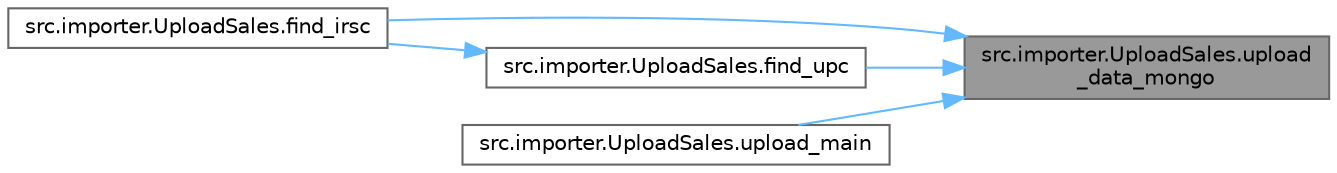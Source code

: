 digraph "src.importer.UploadSales.upload_data_mongo"
{
 // LATEX_PDF_SIZE
  bgcolor="transparent";
  edge [fontname=Helvetica,fontsize=10,labelfontname=Helvetica,labelfontsize=10];
  node [fontname=Helvetica,fontsize=10,shape=box,height=0.2,width=0.4];
  rankdir="RL";
  Node1 [id="Node000001",label="src.importer.UploadSales.upload\l_data_mongo",height=0.2,width=0.4,color="gray40", fillcolor="grey60", style="filled", fontcolor="black",tooltip=" "];
  Node1 -> Node2 [id="edge1_Node000001_Node000002",dir="back",color="steelblue1",style="solid",tooltip=" "];
  Node2 [id="Node000002",label="src.importer.UploadSales.find_irsc",height=0.2,width=0.4,color="grey40", fillcolor="white", style="filled",URL="$namespacesrc_1_1importer_1_1_upload_sales.html#a436915e869bc372187980042629da1c9",tooltip=" "];
  Node1 -> Node3 [id="edge2_Node000001_Node000003",dir="back",color="steelblue1",style="solid",tooltip=" "];
  Node3 [id="Node000003",label="src.importer.UploadSales.find_upc",height=0.2,width=0.4,color="grey40", fillcolor="white", style="filled",URL="$namespacesrc_1_1importer_1_1_upload_sales.html#ab09b044eb4740bae5869b8a3f760f2c3",tooltip=" "];
  Node3 -> Node2 [id="edge3_Node000003_Node000002",dir="back",color="steelblue1",style="solid",tooltip=" "];
  Node1 -> Node4 [id="edge4_Node000001_Node000004",dir="back",color="steelblue1",style="solid",tooltip=" "];
  Node4 [id="Node000004",label="src.importer.UploadSales.upload_main",height=0.2,width=0.4,color="grey40", fillcolor="white", style="filled",URL="$namespacesrc_1_1importer_1_1_upload_sales.html#a71d129b8326cac15e09acf1a9135e0bc",tooltip=" "];
}
